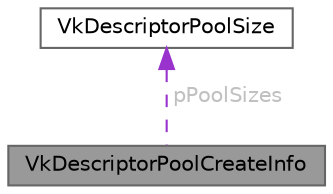 digraph "VkDescriptorPoolCreateInfo"
{
 // LATEX_PDF_SIZE
  bgcolor="transparent";
  edge [fontname=Helvetica,fontsize=10,labelfontname=Helvetica,labelfontsize=10];
  node [fontname=Helvetica,fontsize=10,shape=box,height=0.2,width=0.4];
  Node1 [id="Node000001",label="VkDescriptorPoolCreateInfo",height=0.2,width=0.4,color="gray40", fillcolor="grey60", style="filled", fontcolor="black",tooltip=" "];
  Node2 -> Node1 [id="edge1_Node000001_Node000002",dir="back",color="darkorchid3",style="dashed",tooltip=" ",label=" pPoolSizes",fontcolor="grey" ];
  Node2 [id="Node000002",label="VkDescriptorPoolSize",height=0.2,width=0.4,color="gray40", fillcolor="white", style="filled",URL="$struct_vk_descriptor_pool_size.html",tooltip=" "];
}
